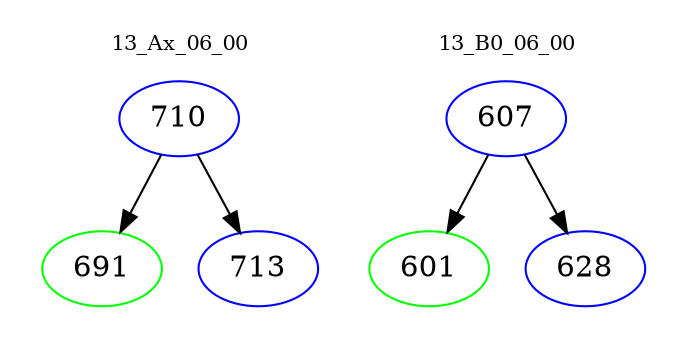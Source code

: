 digraph{
subgraph cluster_0 {
color = white
label = "13_Ax_06_00";
fontsize=10;
T0_710 [label="710", color="blue"]
T0_710 -> T0_691 [color="black"]
T0_691 [label="691", color="green"]
T0_710 -> T0_713 [color="black"]
T0_713 [label="713", color="blue"]
}
subgraph cluster_1 {
color = white
label = "13_B0_06_00";
fontsize=10;
T1_607 [label="607", color="blue"]
T1_607 -> T1_601 [color="black"]
T1_601 [label="601", color="green"]
T1_607 -> T1_628 [color="black"]
T1_628 [label="628", color="blue"]
}
}
